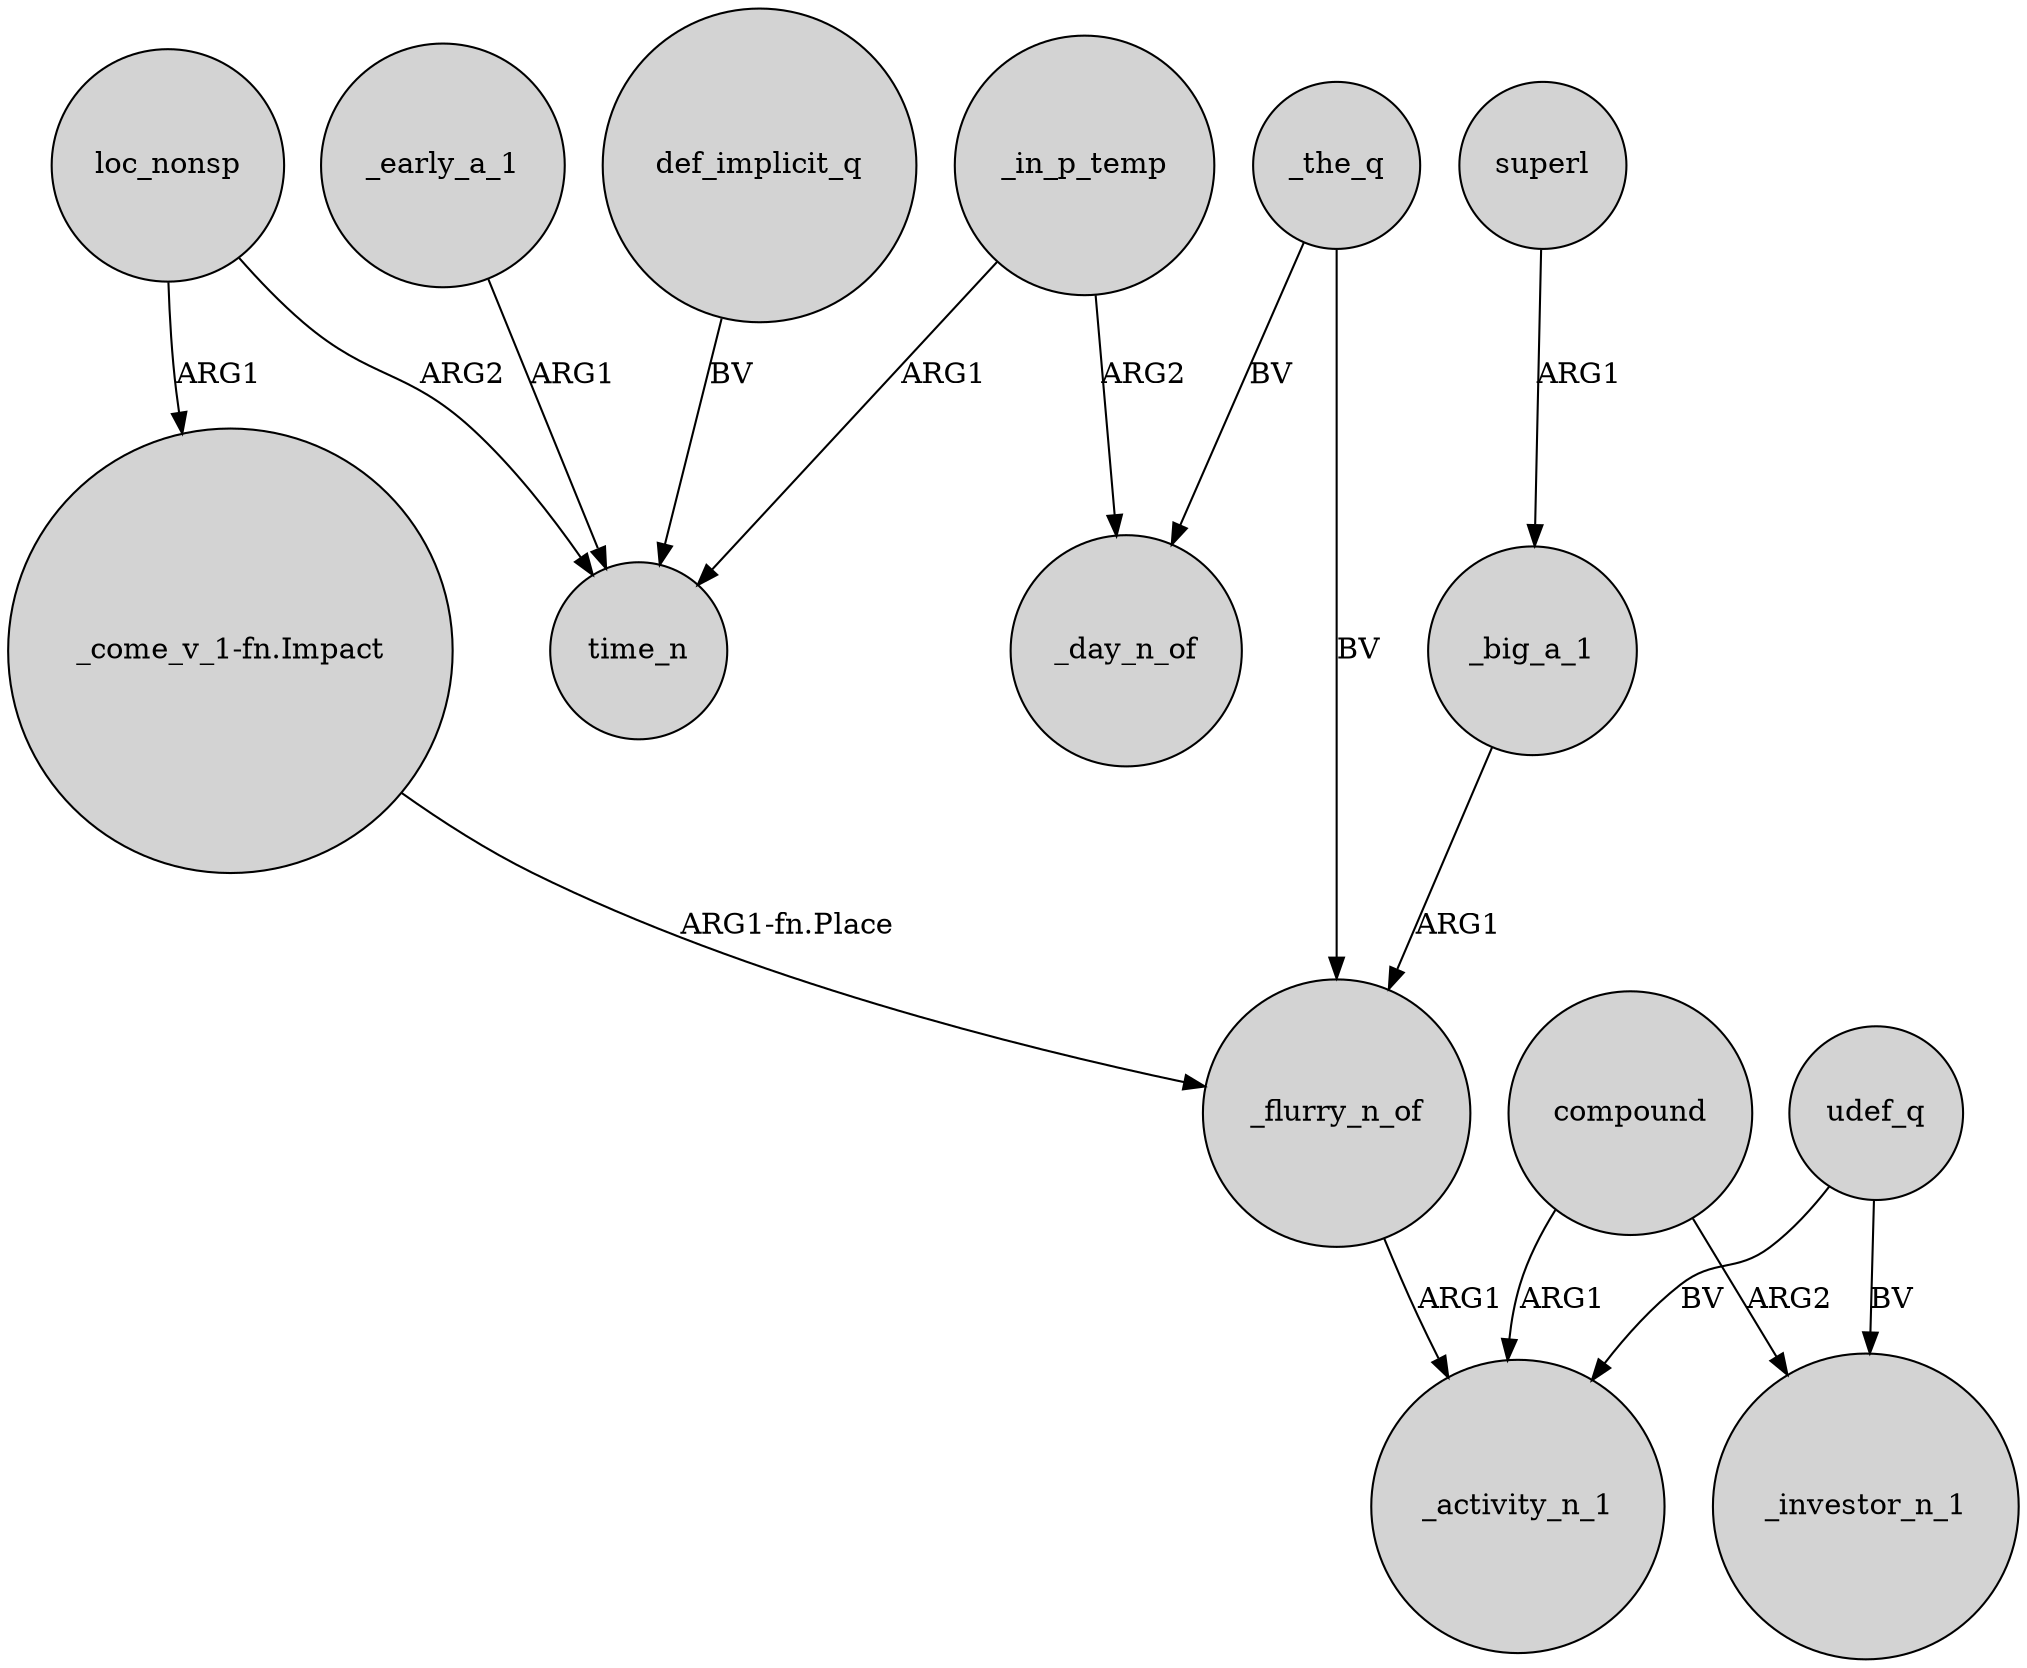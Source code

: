 digraph {
	node [shape=circle style=filled]
	_early_a_1 -> time_n [label=ARG1]
	"_come_v_1-fn.Impact" -> _flurry_n_of [label="ARG1-fn.Place"]
	superl -> _big_a_1 [label=ARG1]
	loc_nonsp -> "_come_v_1-fn.Impact" [label=ARG1]
	_in_p_temp -> _day_n_of [label=ARG2]
	_big_a_1 -> _flurry_n_of [label=ARG1]
	_the_q -> _day_n_of [label=BV]
	loc_nonsp -> time_n [label=ARG2]
	udef_q -> _investor_n_1 [label=BV]
	compound -> _investor_n_1 [label=ARG2]
	udef_q -> _activity_n_1 [label=BV]
	_in_p_temp -> time_n [label=ARG1]
	_the_q -> _flurry_n_of [label=BV]
	def_implicit_q -> time_n [label=BV]
	compound -> _activity_n_1 [label=ARG1]
	_flurry_n_of -> _activity_n_1 [label=ARG1]
}

